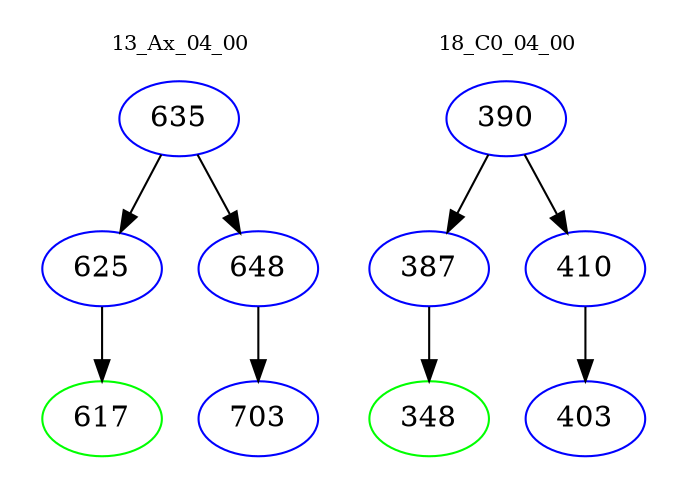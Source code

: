 digraph{
subgraph cluster_0 {
color = white
label = "13_Ax_04_00";
fontsize=10;
T0_635 [label="635", color="blue"]
T0_635 -> T0_625 [color="black"]
T0_625 [label="625", color="blue"]
T0_625 -> T0_617 [color="black"]
T0_617 [label="617", color="green"]
T0_635 -> T0_648 [color="black"]
T0_648 [label="648", color="blue"]
T0_648 -> T0_703 [color="black"]
T0_703 [label="703", color="blue"]
}
subgraph cluster_1 {
color = white
label = "18_C0_04_00";
fontsize=10;
T1_390 [label="390", color="blue"]
T1_390 -> T1_387 [color="black"]
T1_387 [label="387", color="blue"]
T1_387 -> T1_348 [color="black"]
T1_348 [label="348", color="green"]
T1_390 -> T1_410 [color="black"]
T1_410 [label="410", color="blue"]
T1_410 -> T1_403 [color="black"]
T1_403 [label="403", color="blue"]
}
}
